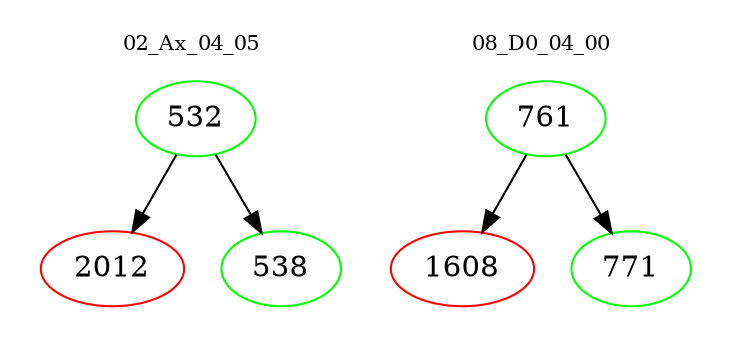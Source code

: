 digraph{
subgraph cluster_0 {
color = white
label = "02_Ax_04_05";
fontsize=10;
T0_532 [label="532", color="green"]
T0_532 -> T0_2012 [color="black"]
T0_2012 [label="2012", color="red"]
T0_532 -> T0_538 [color="black"]
T0_538 [label="538", color="green"]
}
subgraph cluster_1 {
color = white
label = "08_D0_04_00";
fontsize=10;
T1_761 [label="761", color="green"]
T1_761 -> T1_1608 [color="black"]
T1_1608 [label="1608", color="red"]
T1_761 -> T1_771 [color="black"]
T1_771 [label="771", color="green"]
}
}

